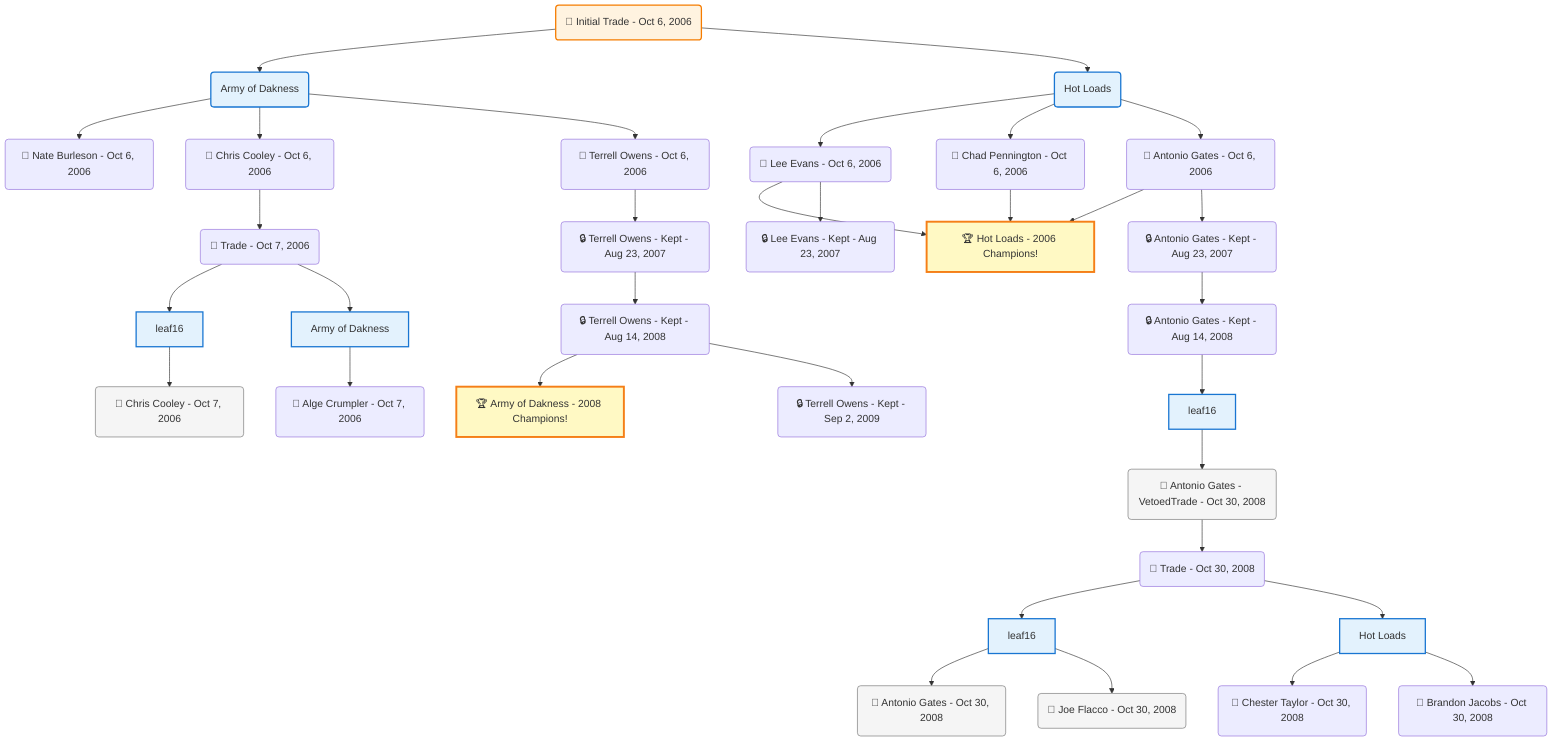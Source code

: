 flowchart TD

    TRADE_MAIN("🔄 Initial Trade - Oct 6, 2006")
    TEAM_1("Army of Dakness")
    TEAM_2("Hot Loads")
    NODE_a42cb939-12fe-41c6-a87f-39914a5982fb("🔄 Nate Burleson - Oct 6, 2006")
    NODE_b053cb77-7eee-4707-97dd-407b50a0828f("🔄 Chris Cooley - Oct 6, 2006")
    TRADE_710540ab-88d8-4343-94b2-9493cc2491a8_3("🔄 Trade - Oct 7, 2006")
    TEAM_66fb98f4-89a7-45f9-893a-b41d71e6249d_4["leaf16"]
    NODE_7e73dde1-02b1-4d9d-ab47-c62c42bbfa25("🔄 Chris Cooley - Oct 7, 2006")
    TEAM_40f7599b-e68f-4bf4-9553-bf7e10924635_5["Army of Dakness"]
    NODE_4af5ba05-be34-4ec5-b244-3befa00adbb4("🔄 Alge Crumpler - Oct 7, 2006")
    NODE_6c7783e6-4c3b-43a3-a365-553e4ae897b0("🔄 Lee Evans - Oct 6, 2006")
    CHAMP_8e9f18ff-62c3-40e8-bb10-32f74cf4ee33_2006["🏆 Hot Loads - 2006 Champions!"]
    NODE_355b9e1d-dd1d-40da-b431-b496404d4867("🔒 Lee Evans - Kept - Aug 23, 2007")
    NODE_a050a184-3709-4905-aa75-94dbe5e8be44("🔄 Chad Pennington - Oct 6, 2006")
    NODE_7064159a-9d89-4db3-86be-ac33c463fb23("🔄 Antonio Gates - Oct 6, 2006")
    NODE_56b47567-3016-46c8-bf0e-a79ca5a48a34("🔒 Antonio Gates - Kept - Aug 23, 2007")
    NODE_43a4564d-3e19-4d30-92b8-939e4a0b2782("🔒 Antonio Gates - Kept - Aug 14, 2008")
    TEAM_66fb98f4-89a7-45f9-893a-b41d71e6249d_6["leaf16"]
    NODE_84816aa6-74dc-4cd2-9f3a-5f90cb6ca145("🔹 Antonio Gates - VetoedTrade - Oct 30, 2008")
    TRADE_87ce9d09-06a8-404c-b199-cfe247cf878a_7("🔄 Trade - Oct 30, 2008")
    TEAM_66fb98f4-89a7-45f9-893a-b41d71e6249d_8["leaf16"]
    NODE_2844b707-0034-4eab-92f1-9bcb2950aa01("🔄 Antonio Gates - Oct 30, 2008")
    NODE_15251d5e-06a7-4f76-b8c7-1c5f2f68fccd("🔄 Joe Flacco - Oct 30, 2008")
    TEAM_8e9f18ff-62c3-40e8-bb10-32f74cf4ee33_9["Hot Loads"]
    NODE_cf22c20c-fbee-488f-8600-8951bb925abd("🔄 Chester Taylor - Oct 30, 2008")
    NODE_0e3144bd-53ce-49b2-92f0-94ae2e584153("🔄 Brandon Jacobs - Oct 30, 2008")
    NODE_b2159c8e-a5b5-4093-871c-ed731fcbd902("🔄 Terrell Owens - Oct 6, 2006")
    NODE_87b0f2e0-7965-49ec-aad3-70f65251aebe("🔒 Terrell Owens - Kept - Aug 23, 2007")
    NODE_cd43b0bf-4071-46ba-b3b8-21499efa5545("🔒 Terrell Owens - Kept - Aug 14, 2008")
    CHAMP_40f7599b-e68f-4bf4-9553-bf7e10924635_2008["🏆 Army of Dakness - 2008 Champions!"]
    NODE_e67e5f8f-9eb1-4ace-b6f0-438f9b8283c1("🔒 Terrell Owens - Kept - Sep 2, 2009")

    TRADE_MAIN --> TEAM_1
    TRADE_MAIN --> TEAM_2
    TEAM_1 --> NODE_a42cb939-12fe-41c6-a87f-39914a5982fb
    TEAM_1 --> NODE_b053cb77-7eee-4707-97dd-407b50a0828f
    NODE_b053cb77-7eee-4707-97dd-407b50a0828f --> TRADE_710540ab-88d8-4343-94b2-9493cc2491a8_3
    TRADE_710540ab-88d8-4343-94b2-9493cc2491a8_3 --> TEAM_66fb98f4-89a7-45f9-893a-b41d71e6249d_4
    TEAM_66fb98f4-89a7-45f9-893a-b41d71e6249d_4 --> NODE_7e73dde1-02b1-4d9d-ab47-c62c42bbfa25
    TRADE_710540ab-88d8-4343-94b2-9493cc2491a8_3 --> TEAM_40f7599b-e68f-4bf4-9553-bf7e10924635_5
    TEAM_40f7599b-e68f-4bf4-9553-bf7e10924635_5 --> NODE_4af5ba05-be34-4ec5-b244-3befa00adbb4
    TEAM_2 --> NODE_6c7783e6-4c3b-43a3-a365-553e4ae897b0
    NODE_6c7783e6-4c3b-43a3-a365-553e4ae897b0 --> CHAMP_8e9f18ff-62c3-40e8-bb10-32f74cf4ee33_2006
    NODE_6c7783e6-4c3b-43a3-a365-553e4ae897b0 --> NODE_355b9e1d-dd1d-40da-b431-b496404d4867
    TEAM_2 --> NODE_a050a184-3709-4905-aa75-94dbe5e8be44
    NODE_a050a184-3709-4905-aa75-94dbe5e8be44 --> CHAMP_8e9f18ff-62c3-40e8-bb10-32f74cf4ee33_2006
    TEAM_2 --> NODE_7064159a-9d89-4db3-86be-ac33c463fb23
    NODE_7064159a-9d89-4db3-86be-ac33c463fb23 --> CHAMP_8e9f18ff-62c3-40e8-bb10-32f74cf4ee33_2006
    NODE_7064159a-9d89-4db3-86be-ac33c463fb23 --> NODE_56b47567-3016-46c8-bf0e-a79ca5a48a34
    NODE_56b47567-3016-46c8-bf0e-a79ca5a48a34 --> NODE_43a4564d-3e19-4d30-92b8-939e4a0b2782
    NODE_43a4564d-3e19-4d30-92b8-939e4a0b2782 --> TEAM_66fb98f4-89a7-45f9-893a-b41d71e6249d_6
    TEAM_66fb98f4-89a7-45f9-893a-b41d71e6249d_6 --> NODE_84816aa6-74dc-4cd2-9f3a-5f90cb6ca145
    NODE_84816aa6-74dc-4cd2-9f3a-5f90cb6ca145 --> TRADE_87ce9d09-06a8-404c-b199-cfe247cf878a_7
    TRADE_87ce9d09-06a8-404c-b199-cfe247cf878a_7 --> TEAM_66fb98f4-89a7-45f9-893a-b41d71e6249d_8
    TEAM_66fb98f4-89a7-45f9-893a-b41d71e6249d_8 --> NODE_2844b707-0034-4eab-92f1-9bcb2950aa01
    TEAM_66fb98f4-89a7-45f9-893a-b41d71e6249d_8 --> NODE_15251d5e-06a7-4f76-b8c7-1c5f2f68fccd
    TRADE_87ce9d09-06a8-404c-b199-cfe247cf878a_7 --> TEAM_8e9f18ff-62c3-40e8-bb10-32f74cf4ee33_9
    TEAM_8e9f18ff-62c3-40e8-bb10-32f74cf4ee33_9 --> NODE_cf22c20c-fbee-488f-8600-8951bb925abd
    TEAM_8e9f18ff-62c3-40e8-bb10-32f74cf4ee33_9 --> NODE_0e3144bd-53ce-49b2-92f0-94ae2e584153
    TEAM_1 --> NODE_b2159c8e-a5b5-4093-871c-ed731fcbd902
    NODE_b2159c8e-a5b5-4093-871c-ed731fcbd902 --> NODE_87b0f2e0-7965-49ec-aad3-70f65251aebe
    NODE_87b0f2e0-7965-49ec-aad3-70f65251aebe --> NODE_cd43b0bf-4071-46ba-b3b8-21499efa5545
    NODE_cd43b0bf-4071-46ba-b3b8-21499efa5545 --> CHAMP_40f7599b-e68f-4bf4-9553-bf7e10924635_2008
    NODE_cd43b0bf-4071-46ba-b3b8-21499efa5545 --> NODE_e67e5f8f-9eb1-4ace-b6f0-438f9b8283c1

    %% Node styling
    classDef teamNode fill:#e3f2fd,stroke:#1976d2,stroke-width:2px
    classDef tradeNode fill:#fff3e0,stroke:#f57c00,stroke-width:2px
    classDef playerNode fill:#f3e5f5,stroke:#7b1fa2,stroke-width:1px
    classDef nonRootPlayerNode fill:#f5f5f5,stroke:#757575,stroke-width:1px
    classDef endNode fill:#ffebee,stroke:#c62828,stroke-width:2px
    classDef waiverNode fill:#e8f5e8,stroke:#388e3c,stroke-width:2px
    classDef championshipNode fill:#fff9c4,stroke:#f57f17,stroke-width:3px

    class TEAM_1,TEAM_2,TEAM_66fb98f4-89a7-45f9-893a-b41d71e6249d_4,TEAM_40f7599b-e68f-4bf4-9553-bf7e10924635_5,TEAM_66fb98f4-89a7-45f9-893a-b41d71e6249d_6,TEAM_66fb98f4-89a7-45f9-893a-b41d71e6249d_8,TEAM_8e9f18ff-62c3-40e8-bb10-32f74cf4ee33_9 teamNode
    class CHAMP_8e9f18ff-62c3-40e8-bb10-32f74cf4ee33_2006,CHAMP_40f7599b-e68f-4bf4-9553-bf7e10924635_2008 championshipNode
    class NODE_7e73dde1-02b1-4d9d-ab47-c62c42bbfa25,NODE_84816aa6-74dc-4cd2-9f3a-5f90cb6ca145,NODE_2844b707-0034-4eab-92f1-9bcb2950aa01,NODE_15251d5e-06a7-4f76-b8c7-1c5f2f68fccd nonRootPlayerNode
    class TRADE_MAIN tradeNode